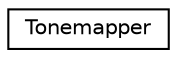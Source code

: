 digraph "Graphical Class Hierarchy"
{
 // LATEX_PDF_SIZE
  edge [fontname="Helvetica",fontsize="10",labelfontname="Helvetica",labelfontsize="10"];
  node [fontname="Helvetica",fontsize="10",shape=record];
  rankdir="LR";
  Node0 [label="Tonemapper",height=0.2,width=0.4,color="black", fillcolor="white", style="filled",URL="$struct_tonemapper.html",tooltip=" "];
}
